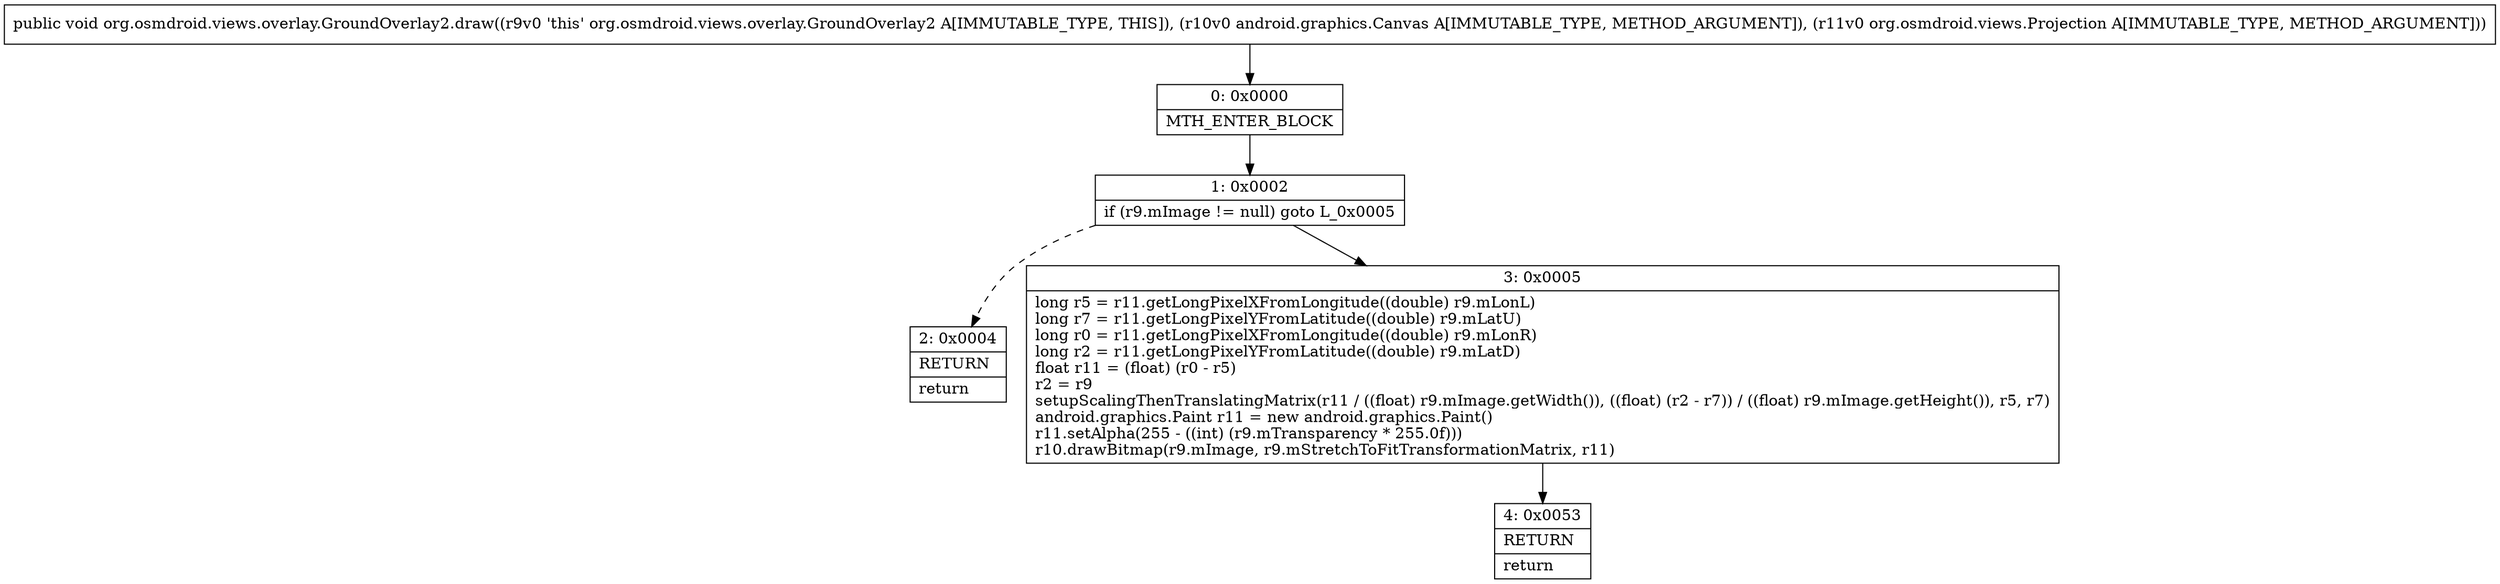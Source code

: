 digraph "CFG fororg.osmdroid.views.overlay.GroundOverlay2.draw(Landroid\/graphics\/Canvas;Lorg\/osmdroid\/views\/Projection;)V" {
Node_0 [shape=record,label="{0\:\ 0x0000|MTH_ENTER_BLOCK\l}"];
Node_1 [shape=record,label="{1\:\ 0x0002|if (r9.mImage != null) goto L_0x0005\l}"];
Node_2 [shape=record,label="{2\:\ 0x0004|RETURN\l|return\l}"];
Node_3 [shape=record,label="{3\:\ 0x0005|long r5 = r11.getLongPixelXFromLongitude((double) r9.mLonL)\llong r7 = r11.getLongPixelYFromLatitude((double) r9.mLatU)\llong r0 = r11.getLongPixelXFromLongitude((double) r9.mLonR)\llong r2 = r11.getLongPixelYFromLatitude((double) r9.mLatD)\lfloat r11 = (float) (r0 \- r5)\lr2 = r9\lsetupScalingThenTranslatingMatrix(r11 \/ ((float) r9.mImage.getWidth()), ((float) (r2 \- r7)) \/ ((float) r9.mImage.getHeight()), r5, r7)\landroid.graphics.Paint r11 = new android.graphics.Paint()\lr11.setAlpha(255 \- ((int) (r9.mTransparency * 255.0f)))\lr10.drawBitmap(r9.mImage, r9.mStretchToFitTransformationMatrix, r11)\l}"];
Node_4 [shape=record,label="{4\:\ 0x0053|RETURN\l|return\l}"];
MethodNode[shape=record,label="{public void org.osmdroid.views.overlay.GroundOverlay2.draw((r9v0 'this' org.osmdroid.views.overlay.GroundOverlay2 A[IMMUTABLE_TYPE, THIS]), (r10v0 android.graphics.Canvas A[IMMUTABLE_TYPE, METHOD_ARGUMENT]), (r11v0 org.osmdroid.views.Projection A[IMMUTABLE_TYPE, METHOD_ARGUMENT])) }"];
MethodNode -> Node_0;
Node_0 -> Node_1;
Node_1 -> Node_2[style=dashed];
Node_1 -> Node_3;
Node_3 -> Node_4;
}

